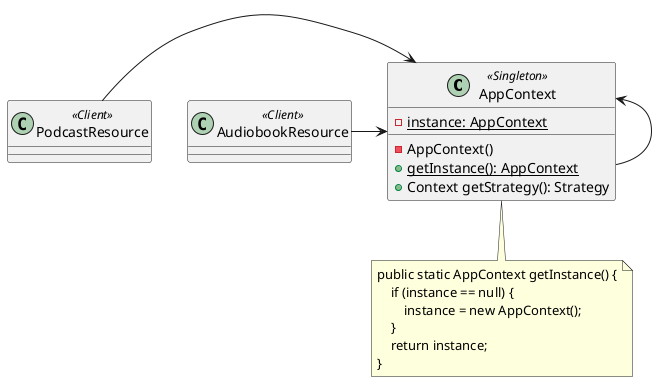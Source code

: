 @startuml

class AppContext <<Singleton>> {
    - {static} instance: AppContext
    - AppContext()
    + {static} getInstance(): AppContext
    + Context getStrategy(): Strategy
}

note bottom of AppContext
    public static AppContext getInstance() {
        if (instance == null) {
            instance = new AppContext();
        }
        return instance;
    }
end note

class AudiobookResource <<Client>> {

}

class PodcastResource <<Client>> {
    
}

AppContext <-- AppContext

AppContext <-left- AudiobookResource
AppContext <-left- PodcastResource


@enduml